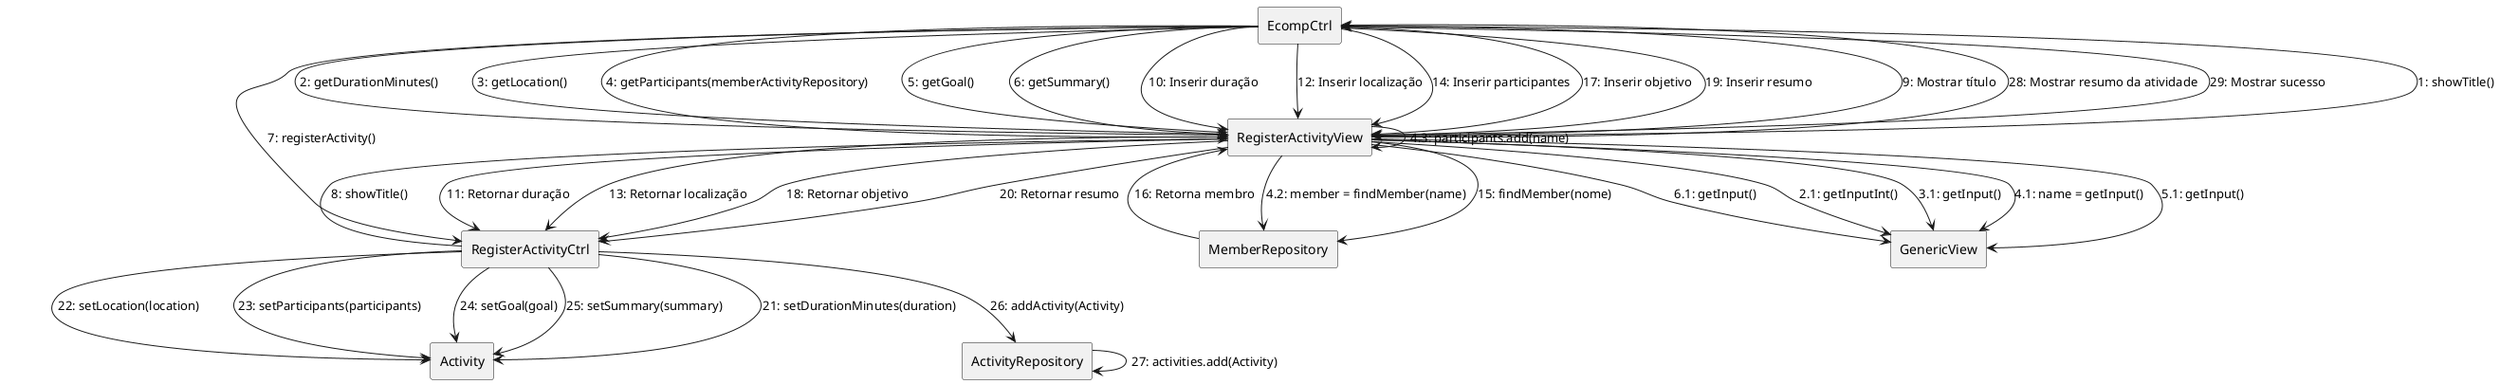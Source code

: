 @startuml


rectangle EcompCtrl as EcompCtrl

rectangle Activity as Activity
rectangle ActivityRepository as ActivityRepository
rectangle RegisterActivityView as RegisterActivityView
rectangle RegisterActivityCtrl as RegisterActivityCtrl

rectangle MemberRepository as MemberRepository

rectangle GenericView as GenericView


EcompCtrl --> RegisterActivityView: 1: showTitle()

EcompCtrl --> RegisterActivityView: 2: getDurationMinutes()
RegisterActivityView --> GenericView: 2.1: getInputInt()

EcompCtrl --> RegisterActivityView: 3: getLocation()
RegisterActivityView --> GenericView: 3.1: getInput()

EcompCtrl            --> RegisterActivityView: 4: getParticipants(memberActivityRepository)
RegisterActivityView --> GenericView         : 4.1: name = getInput()
RegisterActivityView --> MemberRepository    : 4.2: member = findMember(name)
RegisterActivityView --> RegisterActivityView: 4.3: participants.add(name)

EcompCtrl --> RegisterActivityView: 5: getGoal()
RegisterActivityView --> GenericView: 5.1: getInput()

EcompCtrl --> RegisterActivityView: 6: getSummary()
RegisterActivityView --> GenericView: 6.1: getInput()

EcompCtrl --> RegisterActivityCtrl: 7: registerActivity()

RegisterActivityCtrl --> RegisterActivityView: 8: showTitle()

RegisterActivityView --> EcompCtrl: 9: Mostrar título

EcompCtrl --> RegisterActivityView: 10: Inserir duração
RegisterActivityView --> RegisterActivityCtrl: 11: Retornar duração

EcompCtrl --> RegisterActivityView: 12: Inserir localização
RegisterActivityView --> RegisterActivityCtrl: 13: Retornar localização

EcompCtrl --> RegisterActivityView: 14: Inserir participantes
RegisterActivityView --> MemberRepository: 15: findMember(nome)
MemberRepository --> RegisterActivityView: 16: Retorna membro

EcompCtrl --> RegisterActivityView: 17: Inserir objetivo
RegisterActivityView --> RegisterActivityCtrl: 18: Retornar objetivo

EcompCtrl --> RegisterActivityView: 19: Inserir resumo
RegisterActivityView --> RegisterActivityCtrl: 20: Retornar resumo

RegisterActivityCtrl --> Activity: 21: setDurationMinutes(duration)
RegisterActivityCtrl --> Activity: 22: setLocation(location)
RegisterActivityCtrl --> Activity: 23: setParticipants(participants)
RegisterActivityCtrl --> Activity: 24: setGoal(goal)
RegisterActivityCtrl --> Activity: 25: setSummary(summary)

RegisterActivityCtrl --> ActivityRepository: 26: addActivity(Activity)
ActivityRepository --> ActivityRepository: 27: activities.add(Activity)

RegisterActivityView --> EcompCtrl: 28: Mostrar resumo da atividade
RegisterActivityView --> EcompCtrl: 29: Mostrar sucesso

@enduml
